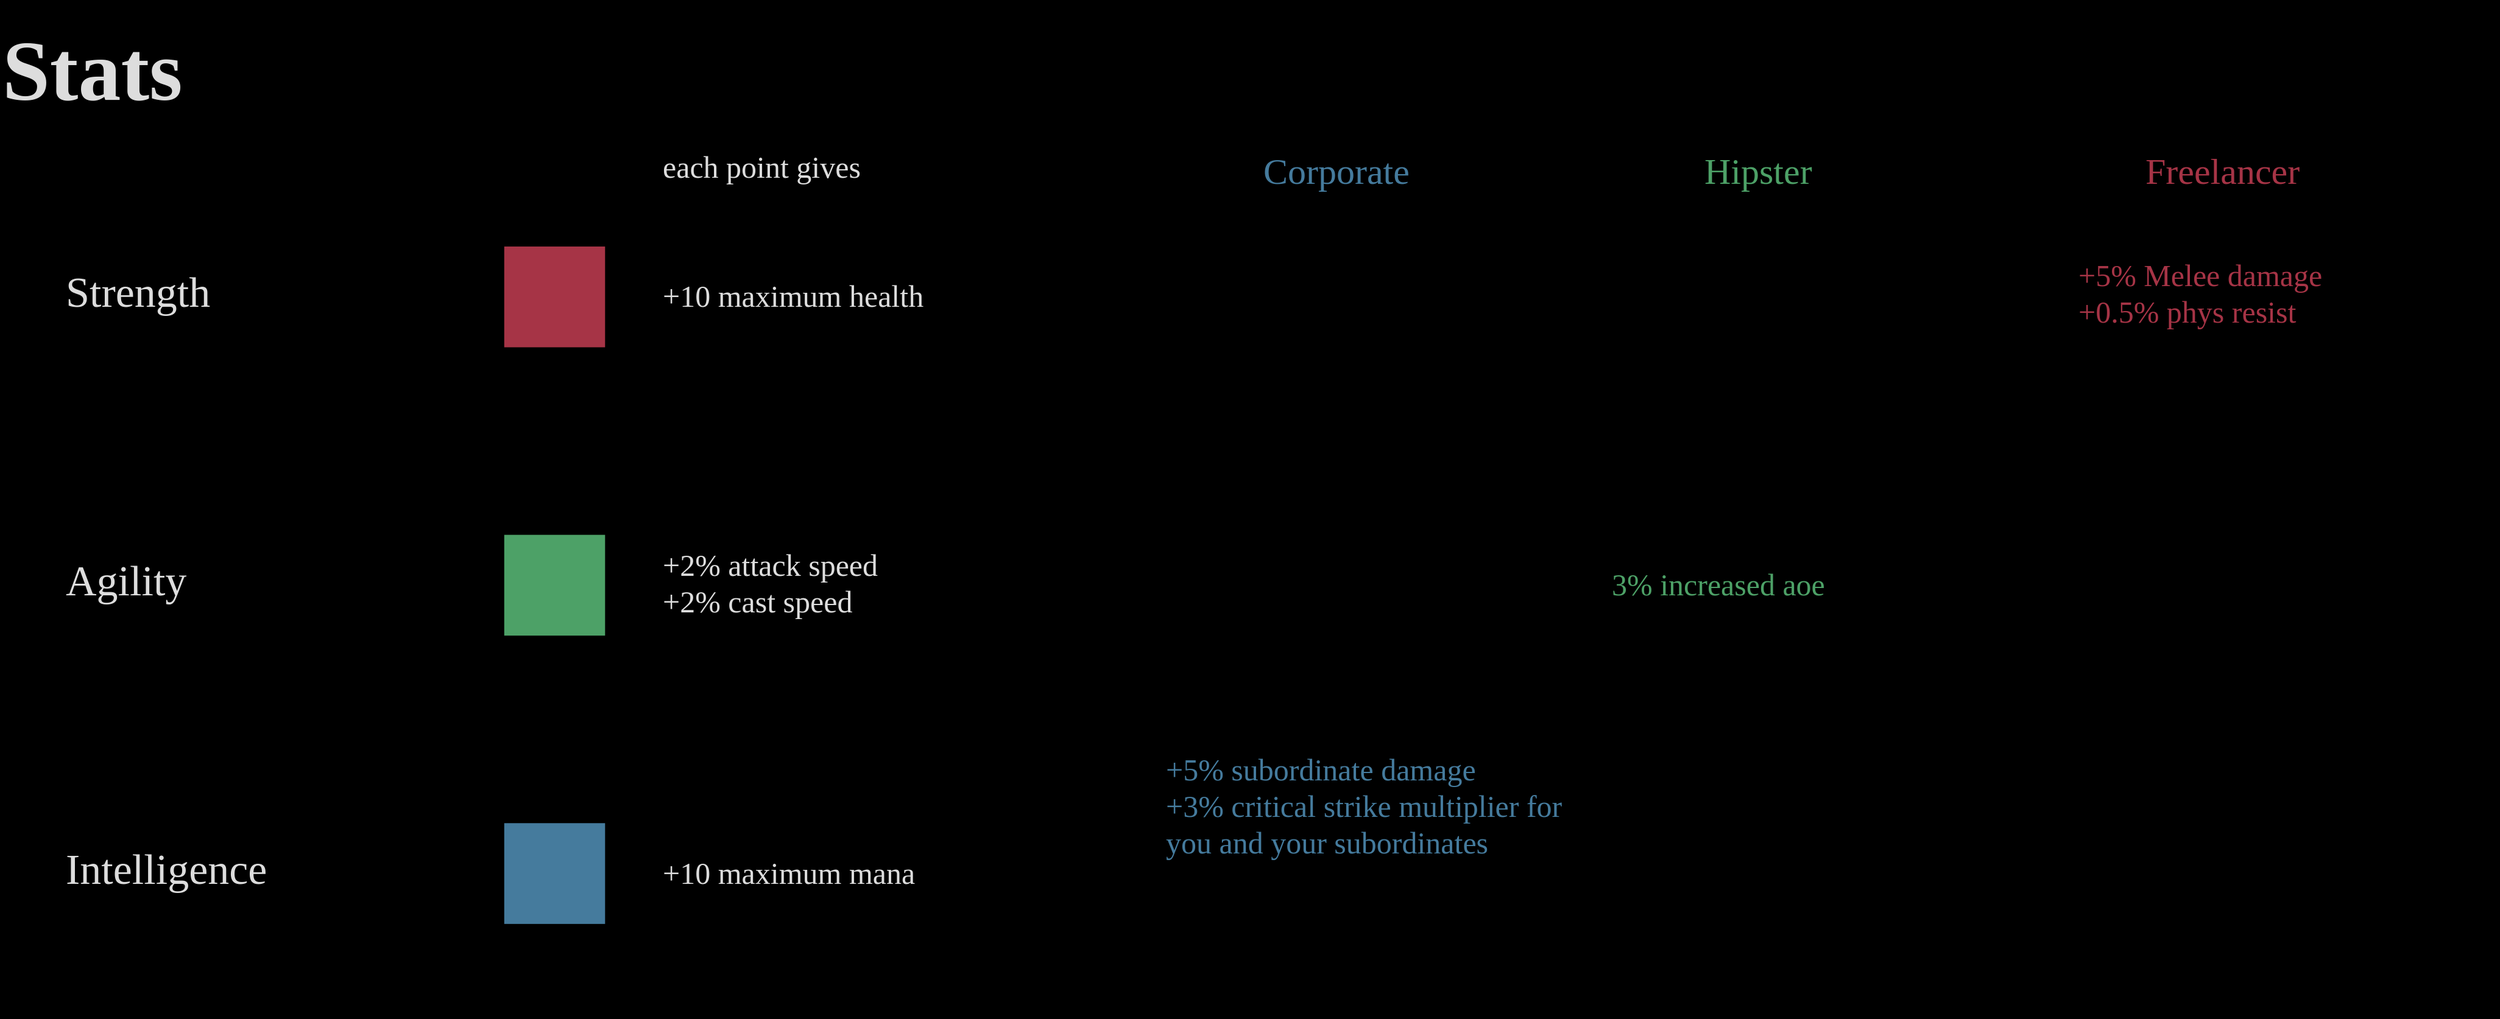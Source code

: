 <mxfile version="13.6.3" type="github">
  <diagram id="6a731a19-8d31-9384-78a2-239565b7b9f0" name="Page-1">
    <mxGraphModel dx="2043" dy="1885" grid="0" gridSize="10" guides="1" tooltips="1" connect="1" arrows="1" fold="0" page="1" pageScale="1" pageWidth="2200" pageHeight="4000" background="#000000" math="0" shadow="0" extFonts="VT323^https://fonts.googleapis.com/css?family=VT323|Major Mono Display^https://fonts.googleapis.com/css?family=Major+Mono+Display">
      <root>
        <mxCell id="0" />
        <mxCell id="1" parent="0" />
        <mxCell id="R1VA6IxMmjzskJ3bqb8r-1" value="" style="group" vertex="1" connectable="0" parent="1">
          <mxGeometry x="50" y="34" width="2051" height="836" as="geometry" />
        </mxCell>
        <mxCell id="Oh7ZMSgH7XJKhEOX_fEl-9" value="&lt;b&gt;&lt;font style=&quot;font-size: 70px&quot;&gt;Stats&lt;br&gt;&lt;/font&gt;&lt;/b&gt;" style="whiteSpace=wrap;html=1;strokeColor=none;fillColor=none;fontFamily=Major Mono Display;fontSize=70;fontColor=#dddddd;align=left;FType=g;" parent="R1VA6IxMmjzskJ3bqb8r-1" vertex="1">
          <mxGeometry width="826.149" height="115.916" as="geometry" />
        </mxCell>
        <mxCell id="iUC2Urq3A-1W_R837clE-21" value="each point gives" style="whiteSpace=wrap;html=1;strokeColor=none;fillColor=none;fontFamily=Major Mono Display;fontSize=25;fontColor=#dddddd;align=left;fontStyle=0;horizontal=1;verticalAlign=top;container=1;" parent="R1VA6IxMmjzskJ3bqb8r-1" vertex="1">
          <mxGeometry x="542.174" y="115.915" width="316.613" height="55.654" as="geometry">
            <mxRectangle x="275" y="693" width="2980" height="214" as="alternateBounds" />
          </mxGeometry>
        </mxCell>
        <mxCell id="iUC2Urq3A-1W_R837clE-26" value="Corporate" style="whiteSpace=wrap;html=1;strokeColor=none;fillColor=none;fontFamily=Major Mono Display;fontSize=30;align=left;fontStyle=0;horizontal=1;verticalAlign=top;container=1;fontColor=#457B9D;rounded=0;glass=0;sketch=0;shadow=0;strokeWidth=1;" parent="R1VA6IxMmjzskJ3bqb8r-1" vertex="1">
          <mxGeometry x="1034.683" y="115.915" width="213.145" height="55.654" as="geometry">
            <mxRectangle x="275" y="693" width="2980" height="214" as="alternateBounds" />
          </mxGeometry>
        </mxCell>
        <mxCell id="iUC2Urq3A-1W_R837clE-28" value="Hipster" style="whiteSpace=wrap;html=1;strokeColor=none;fillColor=none;fontFamily=Major Mono Display;fontSize=30;align=left;fontStyle=0;horizontal=1;verticalAlign=top;container=1;rounded=0;glass=0;sketch=0;shadow=0;strokeWidth=1;fontColor=#4DA167;" parent="R1VA6IxMmjzskJ3bqb8r-1" vertex="1">
          <mxGeometry x="1396.822" y="115.915" width="170.723" height="55.654" as="geometry">
            <mxRectangle x="275" y="693" width="2980" height="214" as="alternateBounds" />
          </mxGeometry>
        </mxCell>
        <mxCell id="iUC2Urq3A-1W_R837clE-30" value="Freelancer" style="whiteSpace=wrap;html=1;strokeColor=none;fillColor=none;fontFamily=Major Mono Display;fontSize=30;align=left;fontStyle=0;horizontal=1;verticalAlign=top;container=1;rounded=0;glass=0;sketch=0;shadow=0;strokeWidth=1;fontColor=#A63446;" parent="R1VA6IxMmjzskJ3bqb8r-1" vertex="1">
          <mxGeometry x="1758.961" y="115.915" width="236.942" height="55.654" as="geometry">
            <mxRectangle x="275" y="693" width="2980" height="214" as="alternateBounds" />
          </mxGeometry>
        </mxCell>
        <mxCell id="iUC2Urq3A-1W_R837clE-31" value="" style="group" parent="R1VA6IxMmjzskJ3bqb8r-1" vertex="1" connectable="0">
          <mxGeometry x="51.734" y="439.314" width="1591.86" height="94.731" as="geometry" />
        </mxCell>
        <mxCell id="iUC2Urq3A-1W_R837clE-14" value="" style="group" parent="iUC2Urq3A-1W_R837clE-31" vertex="1" connectable="0">
          <mxGeometry width="444.914" height="94.731" as="geometry" />
        </mxCell>
        <mxCell id="iUC2Urq3A-1W_R837clE-10" value="Agility" style="whiteSpace=wrap;html=1;strokeColor=none;fillColor=none;fontFamily=Major Mono Display;fontSize=35;fontColor=#dddddd;align=left;fontStyle=0;horizontal=1;verticalAlign=top;container=1;" parent="iUC2Urq3A-1W_R837clE-14" vertex="1">
          <mxGeometry y="10.965" width="230.734" height="72.801" as="geometry">
            <mxRectangle x="275" y="693" width="2980" height="214" as="alternateBounds" />
          </mxGeometry>
        </mxCell>
        <mxCell id="iUC2Urq3A-1W_R837clE-1" value="" style="whiteSpace=wrap;html=1;aspect=fixed;fillColor=#4da167;strokeColor=none;" parent="iUC2Urq3A-1W_R837clE-14" vertex="1">
          <mxGeometry x="362.139" width="82.775" height="82.775" as="geometry" />
        </mxCell>
        <mxCell id="iUC2Urq3A-1W_R837clE-24" value="+2% attack speed&lt;br&gt;+2% cast speed" style="html=1;strokeColor=none;fillColor=none;fontFamily=Major Mono Display;fontSize=25;fontColor=#dddddd;align=left;fontStyle=0;horizontal=1;verticalAlign=top;container=1;whiteSpace=wrap;" parent="iUC2Urq3A-1W_R837clE-31" vertex="1">
          <mxGeometry x="490.44" y="3.256" width="365.243" height="88.218" as="geometry">
            <mxRectangle x="275" y="693" width="2980" height="214" as="alternateBounds" />
          </mxGeometry>
        </mxCell>
        <mxCell id="iUC2Urq3A-1W_R837clE-29" value="3% increased aoe" style="whiteSpace=wrap;html=1;strokeColor=none;fillColor=none;fontFamily=Major Mono Display;fontSize=25;align=left;fontStyle=0;horizontal=1;verticalAlign=top;container=1;fontColor=#4DA167;" parent="iUC2Urq3A-1W_R837clE-31" vertex="1">
          <mxGeometry x="1269.038" y="19.976" width="322.821" height="54.766" as="geometry">
            <mxRectangle x="275" y="693" width="2980" height="214" as="alternateBounds" />
          </mxGeometry>
        </mxCell>
        <mxCell id="iUC2Urq3A-1W_R837clE-34" value="" style="group" parent="R1VA6IxMmjzskJ3bqb8r-1" vertex="1" connectable="0">
          <mxGeometry x="51.734" y="611.014" width="1254.036" height="224.986" as="geometry" />
        </mxCell>
        <mxCell id="iUC2Urq3A-1W_R837clE-15" value="" style="group" parent="iUC2Urq3A-1W_R837clE-34" vertex="1" connectable="0">
          <mxGeometry y="65.127" width="444.914" height="94.731" as="geometry" />
        </mxCell>
        <mxCell id="iUC2Urq3A-1W_R837clE-11" value="Intelligence&lt;br&gt;" style="whiteSpace=wrap;html=1;strokeColor=none;fillColor=none;fontFamily=Major Mono Display;fontSize=35;fontColor=#dddddd;align=left;fontStyle=0;horizontal=1;verticalAlign=top;container=1;" parent="iUC2Urq3A-1W_R837clE-15" vertex="1">
          <mxGeometry y="10.965" width="327.994" height="72.801" as="geometry">
            <mxRectangle x="803" y="995" width="2980" height="214" as="alternateBounds" />
          </mxGeometry>
        </mxCell>
        <mxCell id="iUC2Urq3A-1W_R837clE-2" value="" style="whiteSpace=wrap;html=1;strokeColor=none;fillColor=#457b9d;aspect=fixed;" parent="iUC2Urq3A-1W_R837clE-15" vertex="1">
          <mxGeometry x="362.139" width="82.775" height="82.775" as="geometry" />
        </mxCell>
        <mxCell id="iUC2Urq3A-1W_R837clE-25" value="+10 maximum mana" style="whiteSpace=wrap;html=1;strokeColor=none;fillColor=none;fontFamily=Major Mono Display;fontSize=25;fontColor=#dddddd;align=left;fontStyle=0;horizontal=1;verticalAlign=top;container=1;" parent="iUC2Urq3A-1W_R837clE-34" vertex="1">
          <mxGeometry x="490.44" y="84.666" width="350.757" height="55.654" as="geometry">
            <mxRectangle x="275" y="693" width="2980" height="214" as="alternateBounds" />
          </mxGeometry>
        </mxCell>
        <mxCell id="iUC2Urq3A-1W_R837clE-27" value="+5% subordinate damage&lt;br&gt;+3% critical strike multiplier for you and your subordinates" style="whiteSpace=wrap;html=1;strokeColor=none;fillColor=none;fontFamily=Major Mono Display;fontSize=25;align=left;fontStyle=0;horizontal=1;verticalAlign=top;container=1;fontColor=#457B9D;" parent="iUC2Urq3A-1W_R837clE-34" vertex="1">
          <mxGeometry x="903.278" width="350.757" height="224.986" as="geometry">
            <mxRectangle x="275" y="693" width="2980" height="214" as="alternateBounds" />
          </mxGeometry>
        </mxCell>
        <mxCell id="iUC2Urq3A-1W_R837clE-35" value="" style="group" parent="R1VA6IxMmjzskJ3bqb8r-1" vertex="1" connectable="0">
          <mxGeometry x="51.734" y="202.487" width="1999.266" height="94.731" as="geometry" />
        </mxCell>
        <mxCell id="iUC2Urq3A-1W_R837clE-33" value="+5% Melee damage&lt;br&gt;+0.5% phys resist" style="whiteSpace=wrap;html=1;strokeColor=none;fillColor=none;fontFamily=Major Mono Display;fontSize=25;align=left;fontStyle=0;horizontal=1;verticalAlign=top;container=1;fontColor=#A63446;" parent="iUC2Urq3A-1W_R837clE-35" vertex="1">
          <mxGeometry x="1652.13" y="2.889" width="347.136" height="88.952" as="geometry">
            <mxRectangle x="275" y="693" width="2980" height="214" as="alternateBounds" />
          </mxGeometry>
        </mxCell>
        <mxCell id="iUC2Urq3A-1W_R837clE-22" value="+10 maximum health" style="whiteSpace=wrap;html=1;strokeColor=none;fillColor=none;fontFamily=Major Mono Display;fontSize=25;fontColor=#dddddd;align=left;fontStyle=0;horizontal=1;verticalAlign=top;container=1;" parent="iUC2Urq3A-1W_R837clE-35" vertex="1">
          <mxGeometry x="490.44" y="19.538" width="350.757" height="55.654" as="geometry">
            <mxRectangle x="275" y="693" width="2980" height="214" as="alternateBounds" />
          </mxGeometry>
        </mxCell>
        <mxCell id="iUC2Urq3A-1W_R837clE-9" value="" style="whiteSpace=wrap;html=1;aspect=fixed;strokeColor=none;fillColor=#a63446;" parent="iUC2Urq3A-1W_R837clE-35" vertex="1">
          <mxGeometry x="362.139" width="82.775" height="82.775" as="geometry" />
        </mxCell>
        <mxCell id="iUC2Urq3A-1W_R837clE-18" value="Strength&lt;br&gt;" style="whiteSpace=wrap;html=1;strokeColor=none;fillColor=none;fontFamily=Major Mono Display;fontSize=35;fontColor=#dddddd;align=left;fontStyle=0;horizontal=1;verticalAlign=top;container=1;" parent="iUC2Urq3A-1W_R837clE-35" vertex="1">
          <mxGeometry y="10.965" width="230.734" height="72.801" as="geometry">
            <mxRectangle x="275" y="693" width="2980" height="214" as="alternateBounds" />
          </mxGeometry>
        </mxCell>
      </root>
    </mxGraphModel>
  </diagram>
</mxfile>
